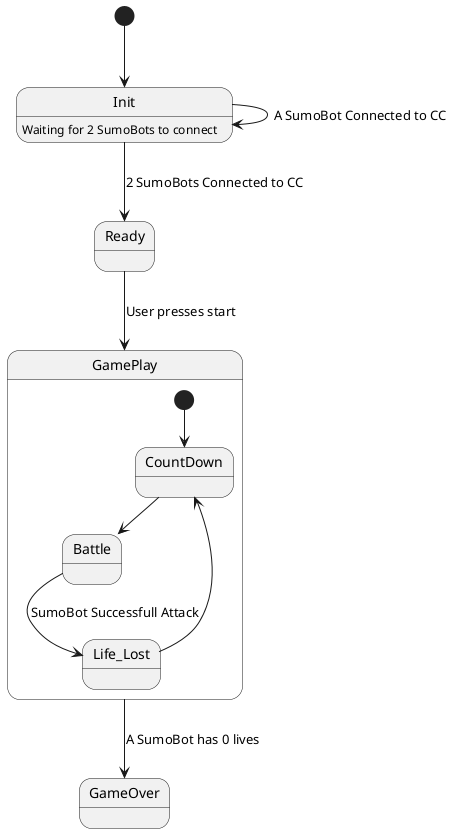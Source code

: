 @startuml

[*] --> Init
Init --> Init :  A SumoBot Connected to CC
Init --> Ready : 2 SumoBots Connected to CC
Init: Waiting for 2 SumoBots to connect
Ready --> GamePlay : User presses start
state GamePlay {
    [*] --> CountDown
    CountDown --> Battle 
    Battle --> Life_Lost : SumoBot Successfull Attack
    Life_Lost --> CountDown 
}

GamePlay --> GameOver : A SumoBot has 0 lives

@enduml